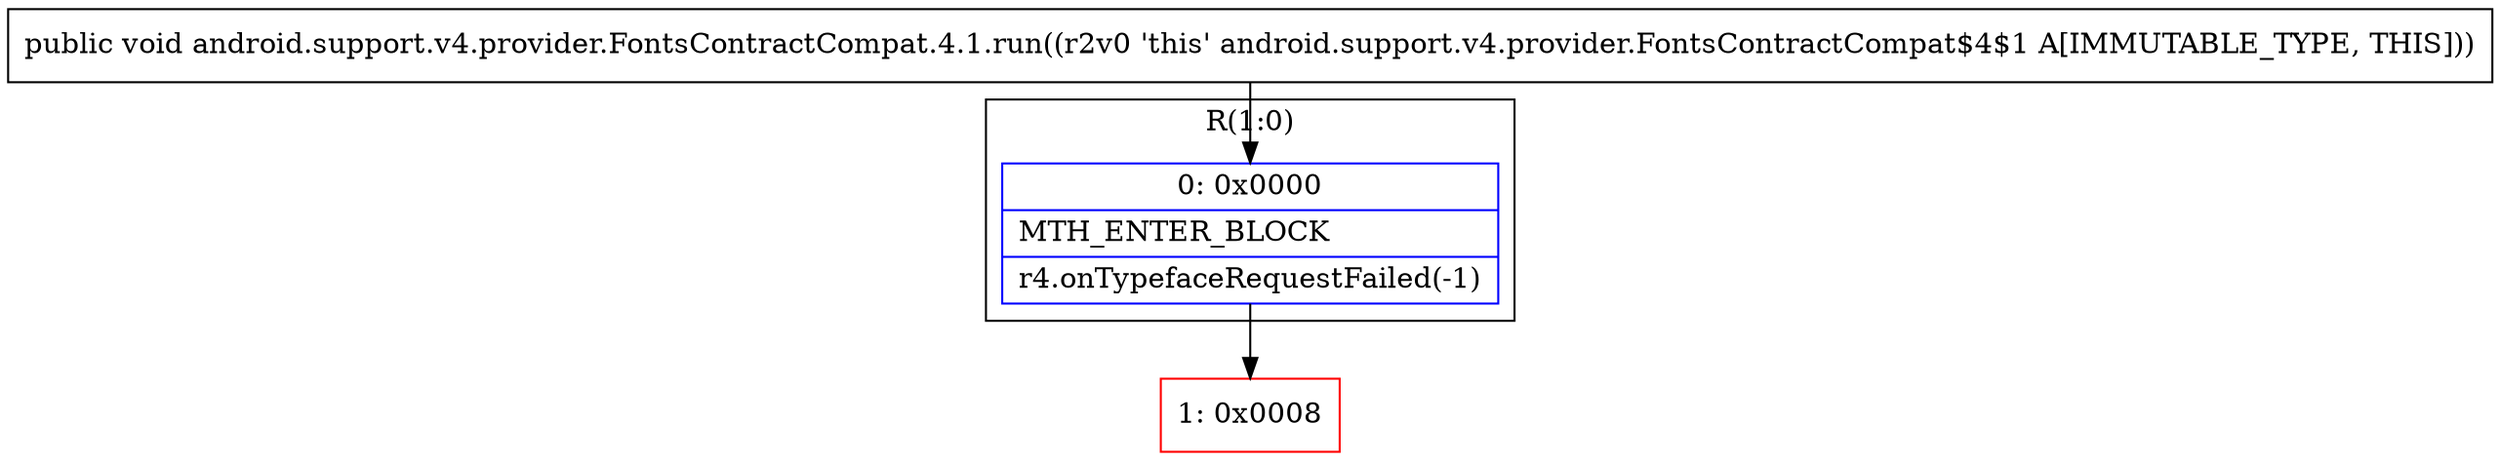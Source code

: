 digraph "CFG forandroid.support.v4.provider.FontsContractCompat.4.1.run()V" {
subgraph cluster_Region_2135125363 {
label = "R(1:0)";
node [shape=record,color=blue];
Node_0 [shape=record,label="{0\:\ 0x0000|MTH_ENTER_BLOCK\l|r4.onTypefaceRequestFailed(\-1)\l}"];
}
Node_1 [shape=record,color=red,label="{1\:\ 0x0008}"];
MethodNode[shape=record,label="{public void android.support.v4.provider.FontsContractCompat.4.1.run((r2v0 'this' android.support.v4.provider.FontsContractCompat$4$1 A[IMMUTABLE_TYPE, THIS])) }"];
MethodNode -> Node_0;
Node_0 -> Node_1;
}

